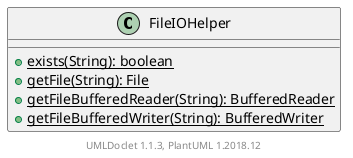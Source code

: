 @startuml

    class FileIOHelper {
        {static} +exists(String): boolean
        {static} +getFile(String): File
        {static} +getFileBufferedReader(String): BufferedReader
        {static} +getFileBufferedWriter(String): BufferedWriter
    }


    center footer UMLDoclet 1.1.3, PlantUML 1.2018.12
@enduml
